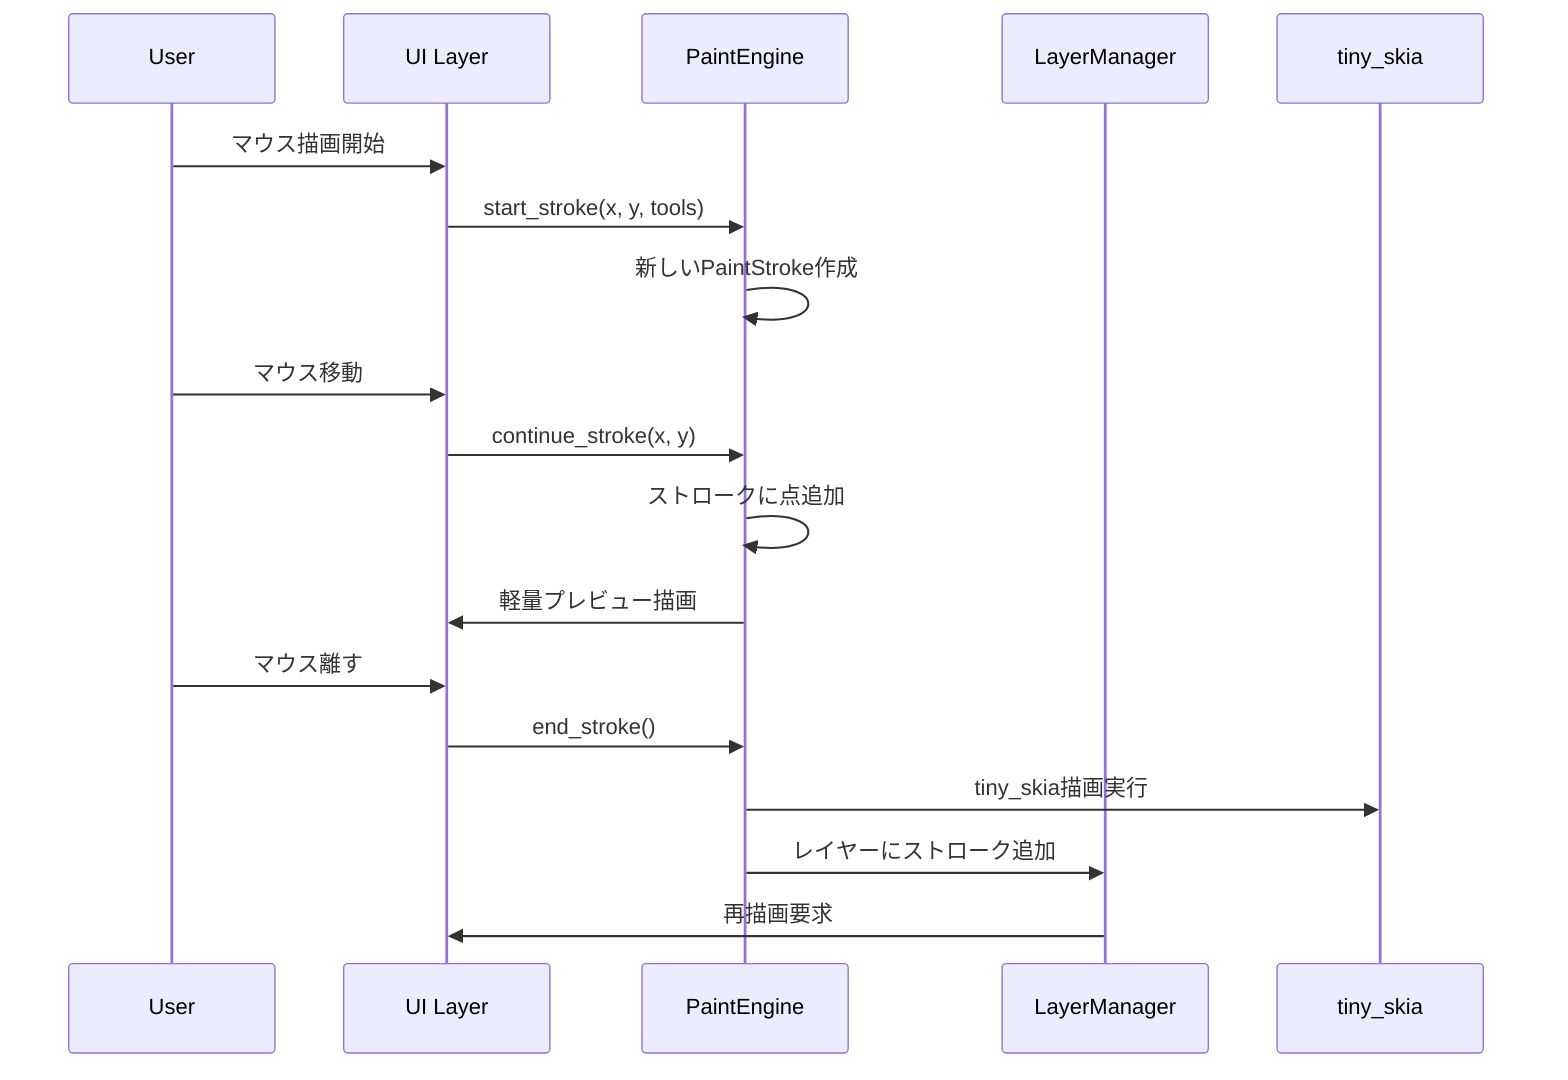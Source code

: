 sequenceDiagram
    participant U as User
    participant UI as UI Layer
    participant PE as PaintEngine
    participant LM as LayerManager
    participant TS as tiny_skia
    
    U->>UI: マウス描画開始
    UI->>PE: start_stroke(x, y, tools)
    PE->>PE: 新しいPaintStroke作成
    
    U->>UI: マウス移動
    UI->>PE: continue_stroke(x, y)
    PE->>PE: ストロークに点追加
    PE->>UI: 軽量プレビュー描画
    
    U->>UI: マウス離す
    UI->>PE: end_stroke()
    PE->>TS: tiny_skia描画実行
    PE->>LM: レイヤーにストローク追加
    LM->>UI: 再描画要求